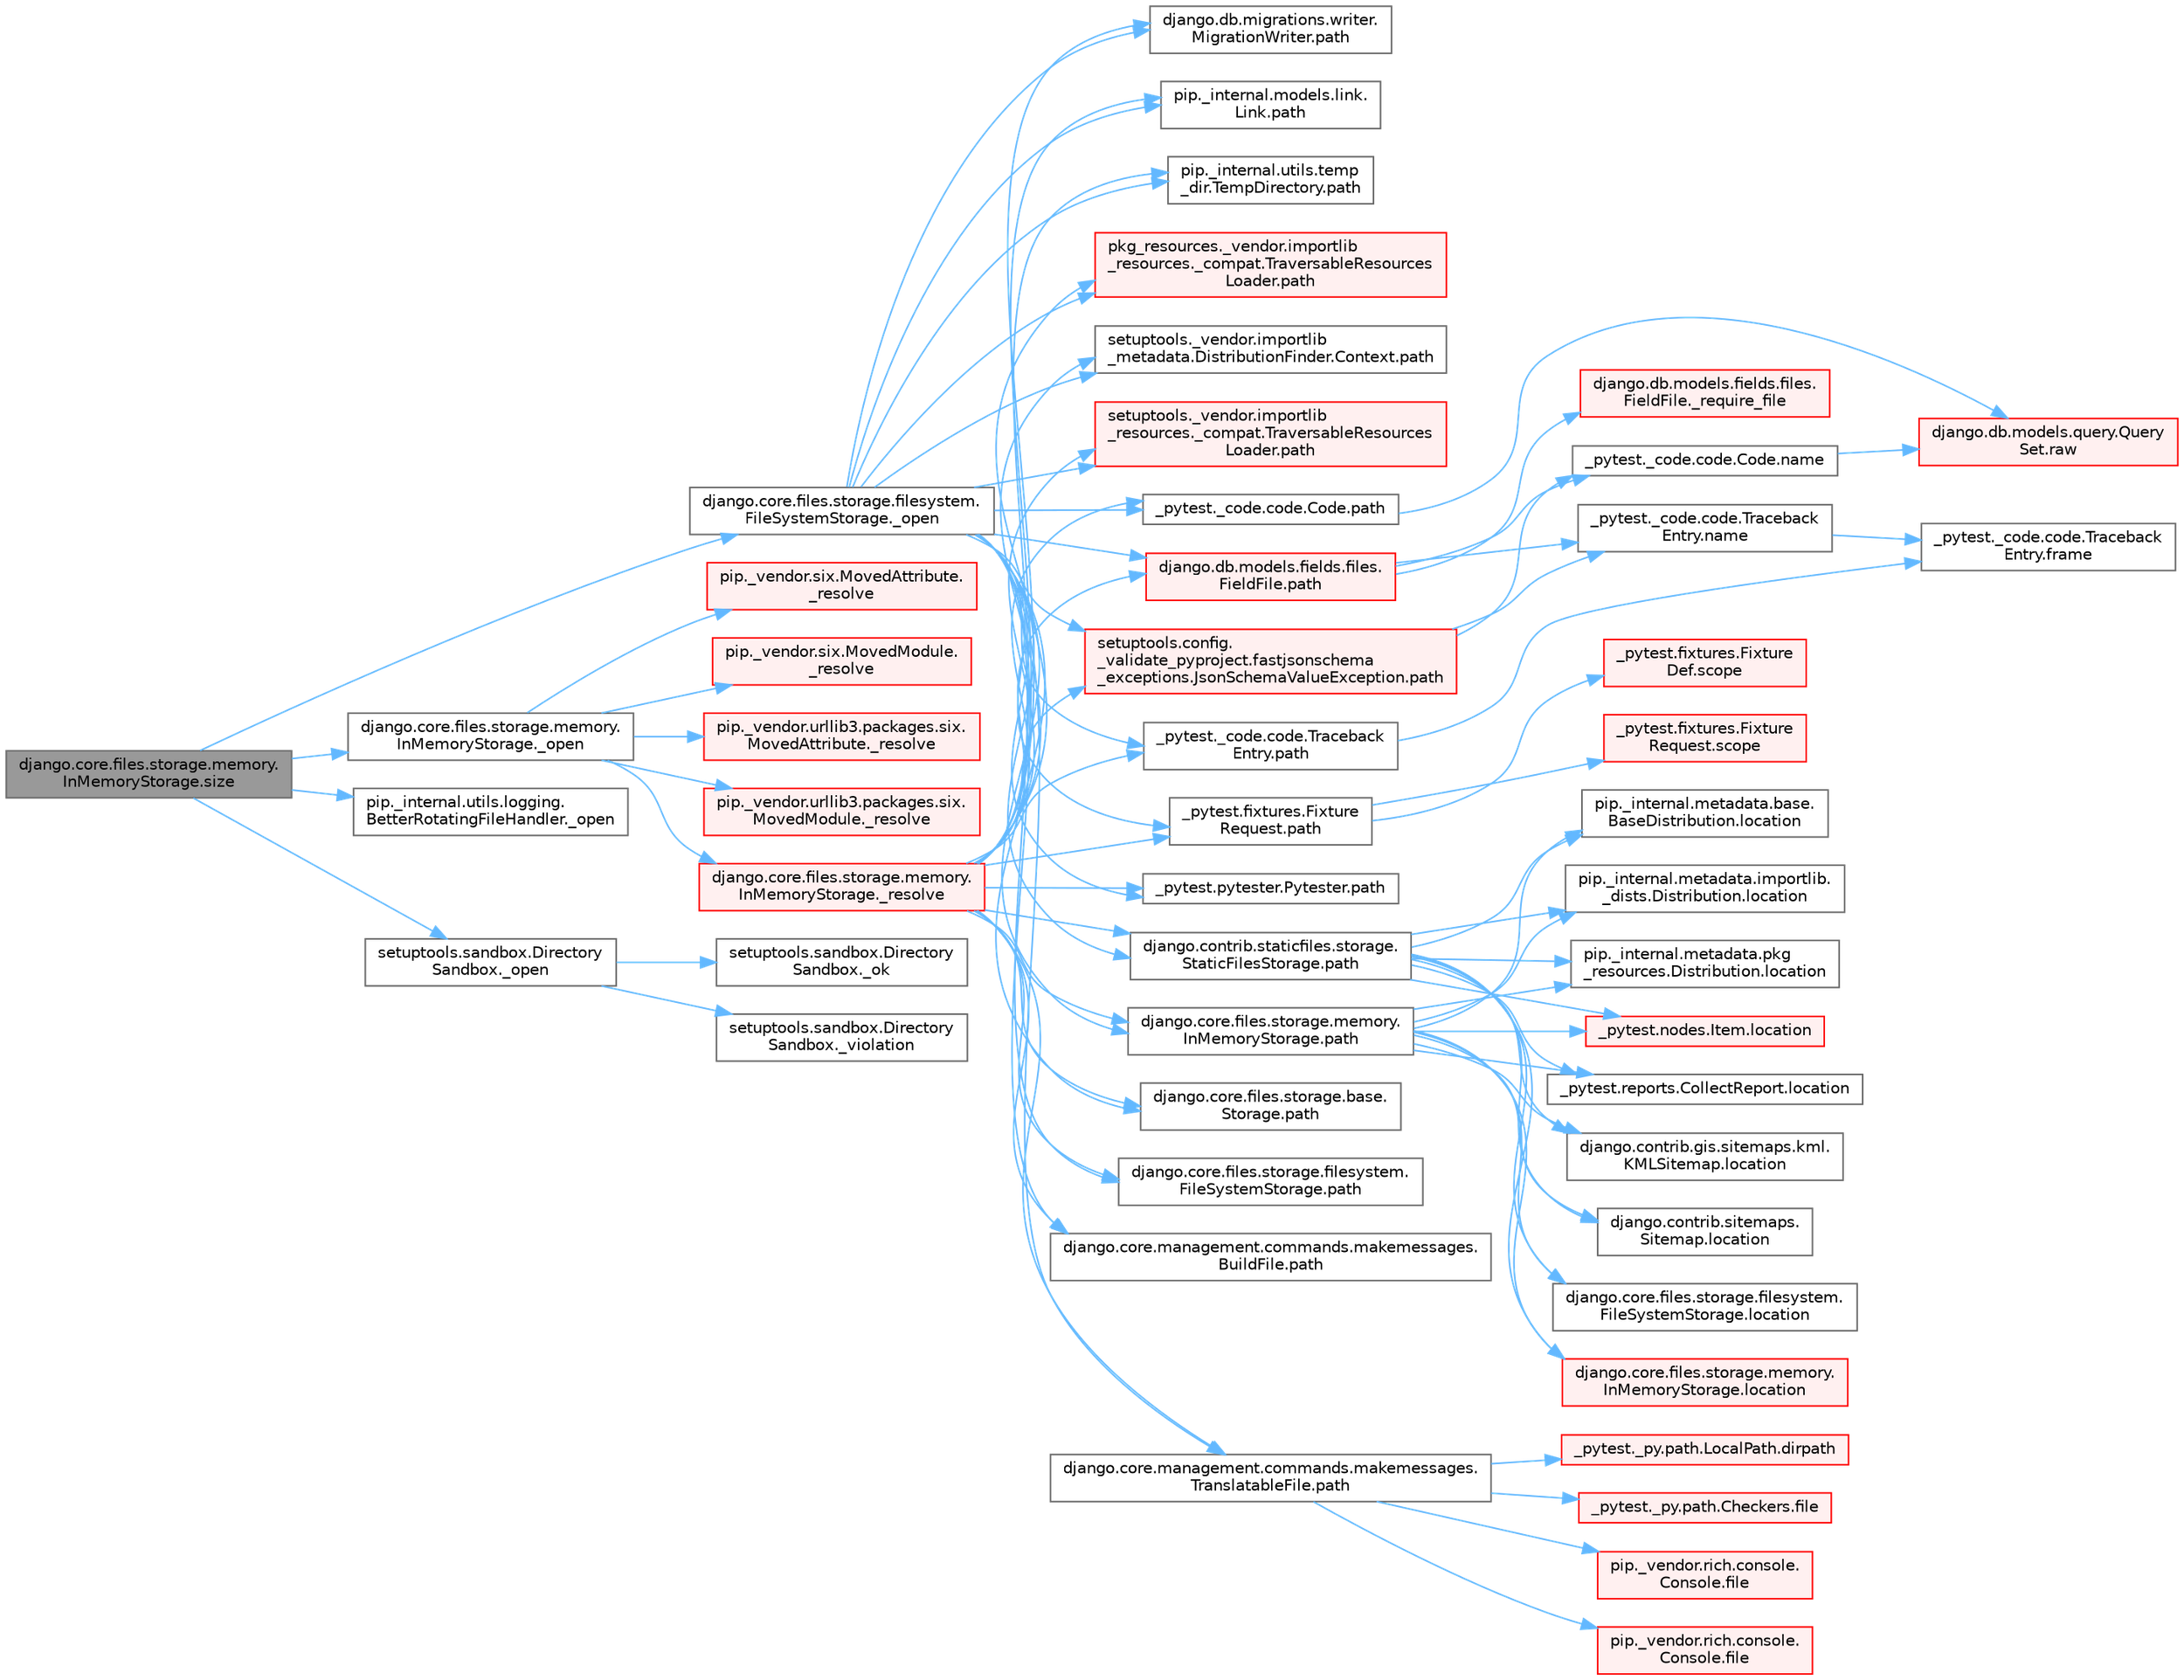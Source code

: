digraph "django.core.files.storage.memory.InMemoryStorage.size"
{
 // LATEX_PDF_SIZE
  bgcolor="transparent";
  edge [fontname=Helvetica,fontsize=10,labelfontname=Helvetica,labelfontsize=10];
  node [fontname=Helvetica,fontsize=10,shape=box,height=0.2,width=0.4];
  rankdir="LR";
  Node1 [id="Node000001",label="django.core.files.storage.memory.\lInMemoryStorage.size",height=0.2,width=0.4,color="gray40", fillcolor="grey60", style="filled", fontcolor="black",tooltip=" "];
  Node1 -> Node2 [id="edge1_Node000001_Node000002",color="steelblue1",style="solid",tooltip=" "];
  Node2 [id="Node000002",label="django.core.files.storage.filesystem.\lFileSystemStorage._open",height=0.2,width=0.4,color="grey40", fillcolor="white", style="filled",URL="$classdjango_1_1core_1_1files_1_1storage_1_1filesystem_1_1_file_system_storage.html#ae445f45c773bb251ff7fe2250623a527",tooltip=" "];
  Node2 -> Node3 [id="edge2_Node000002_Node000003",color="steelblue1",style="solid",tooltip=" "];
  Node3 [id="Node000003",label="_pytest._code.code.Code.path",height=0.2,width=0.4,color="grey40", fillcolor="white", style="filled",URL="$class__pytest_1_1__code_1_1code_1_1_code.html#a1dae55e90750fe77c7517f806a14d864",tooltip=" "];
  Node3 -> Node4 [id="edge3_Node000003_Node000004",color="steelblue1",style="solid",tooltip=" "];
  Node4 [id="Node000004",label="django.db.models.query.Query\lSet.raw",height=0.2,width=0.4,color="red", fillcolor="#FFF0F0", style="filled",URL="$classdjango_1_1db_1_1models_1_1query_1_1_query_set.html#abce199e3993658459fb2f7c2719daa45",tooltip="PUBLIC METHODS THAT RETURN A QUERYSET SUBCLASS #."];
  Node2 -> Node15 [id="edge4_Node000002_Node000015",color="steelblue1",style="solid",tooltip=" "];
  Node15 [id="Node000015",label="_pytest._code.code.Traceback\lEntry.path",height=0.2,width=0.4,color="grey40", fillcolor="white", style="filled",URL="$class__pytest_1_1__code_1_1code_1_1_traceback_entry.html#a5a88b9ae4623733566450a9e7d8387c0",tooltip=" "];
  Node15 -> Node16 [id="edge5_Node000015_Node000016",color="steelblue1",style="solid",tooltip=" "];
  Node16 [id="Node000016",label="_pytest._code.code.Traceback\lEntry.frame",height=0.2,width=0.4,color="grey40", fillcolor="white", style="filled",URL="$class__pytest_1_1__code_1_1code_1_1_traceback_entry.html#a8592e8aeeb3804602a1d6c85fc427f1b",tooltip=" "];
  Node2 -> Node17 [id="edge6_Node000002_Node000017",color="steelblue1",style="solid",tooltip=" "];
  Node17 [id="Node000017",label="_pytest.fixtures.Fixture\lRequest.path",height=0.2,width=0.4,color="grey40", fillcolor="white", style="filled",URL="$class__pytest_1_1fixtures_1_1_fixture_request.html#a6f6db59812d121b54cd67d5e434e1451",tooltip=" "];
  Node17 -> Node18 [id="edge7_Node000017_Node000018",color="steelblue1",style="solid",tooltip=" "];
  Node18 [id="Node000018",label="_pytest.fixtures.Fixture\lDef.scope",height=0.2,width=0.4,color="red", fillcolor="#FFF0F0", style="filled",URL="$class__pytest_1_1fixtures_1_1_fixture_def.html#a7631cdae842daae93780def0698acba2",tooltip=" "];
  Node17 -> Node22 [id="edge8_Node000017_Node000022",color="steelblue1",style="solid",tooltip=" "];
  Node22 [id="Node000022",label="_pytest.fixtures.Fixture\lRequest.scope",height=0.2,width=0.4,color="red", fillcolor="#FFF0F0", style="filled",URL="$class__pytest_1_1fixtures_1_1_fixture_request.html#acb5406ee9e8cf7147711b9314b6c951a",tooltip=" "];
  Node2 -> Node23 [id="edge9_Node000002_Node000023",color="steelblue1",style="solid",tooltip=" "];
  Node23 [id="Node000023",label="_pytest.pytester.Pytester.path",height=0.2,width=0.4,color="grey40", fillcolor="white", style="filled",URL="$class__pytest_1_1pytester_1_1_pytester.html#a403c804f74a87f5e5705774fa896cc1f",tooltip=" "];
  Node2 -> Node24 [id="edge10_Node000002_Node000024",color="steelblue1",style="solid",tooltip=" "];
  Node24 [id="Node000024",label="django.contrib.staticfiles.storage.\lStaticFilesStorage.path",height=0.2,width=0.4,color="grey40", fillcolor="white", style="filled",URL="$classdjango_1_1contrib_1_1staticfiles_1_1storage_1_1_static_files_storage.html#a4e96cc92fbde7423d1b74f3a50fc0bf6",tooltip=" "];
  Node24 -> Node25 [id="edge11_Node000024_Node000025",color="steelblue1",style="solid",tooltip=" "];
  Node25 [id="Node000025",label="_pytest.nodes.Item.location",height=0.2,width=0.4,color="red", fillcolor="#FFF0F0", style="filled",URL="$class__pytest_1_1nodes_1_1_item.html#a09cd5bab99de1b92a3aa6f76ba8aa206",tooltip=" "];
  Node24 -> Node36 [id="edge12_Node000024_Node000036",color="steelblue1",style="solid",tooltip=" "];
  Node36 [id="Node000036",label="_pytest.reports.CollectReport.location",height=0.2,width=0.4,color="grey40", fillcolor="white", style="filled",URL="$class__pytest_1_1reports_1_1_collect_report.html#a3df6c3a6598c22fd46d30789b1a43393",tooltip=" "];
  Node24 -> Node37 [id="edge13_Node000024_Node000037",color="steelblue1",style="solid",tooltip=" "];
  Node37 [id="Node000037",label="django.contrib.gis.sitemaps.kml.\lKMLSitemap.location",height=0.2,width=0.4,color="grey40", fillcolor="white", style="filled",URL="$classdjango_1_1contrib_1_1gis_1_1sitemaps_1_1kml_1_1_k_m_l_sitemap.html#aeae9b718dc149bb1b470a9c52ac5628f",tooltip=" "];
  Node24 -> Node38 [id="edge14_Node000024_Node000038",color="steelblue1",style="solid",tooltip=" "];
  Node38 [id="Node000038",label="django.contrib.sitemaps.\lSitemap.location",height=0.2,width=0.4,color="grey40", fillcolor="white", style="filled",URL="$classdjango_1_1contrib_1_1sitemaps_1_1_sitemap.html#aa50de5996662f62a25b44d826e56f3d1",tooltip=" "];
  Node24 -> Node39 [id="edge15_Node000024_Node000039",color="steelblue1",style="solid",tooltip=" "];
  Node39 [id="Node000039",label="django.core.files.storage.filesystem.\lFileSystemStorage.location",height=0.2,width=0.4,color="grey40", fillcolor="white", style="filled",URL="$classdjango_1_1core_1_1files_1_1storage_1_1filesystem_1_1_file_system_storage.html#a96c687dfbe5a613789ce671d432b4e05",tooltip=" "];
  Node24 -> Node40 [id="edge16_Node000024_Node000040",color="steelblue1",style="solid",tooltip=" "];
  Node40 [id="Node000040",label="django.core.files.storage.memory.\lInMemoryStorage.location",height=0.2,width=0.4,color="red", fillcolor="#FFF0F0", style="filled",URL="$classdjango_1_1core_1_1files_1_1storage_1_1memory_1_1_in_memory_storage.html#ac07879a754326faa2de48cb4929aec21",tooltip=" "];
  Node24 -> Node475 [id="edge17_Node000024_Node000475",color="steelblue1",style="solid",tooltip=" "];
  Node475 [id="Node000475",label="pip._internal.metadata.base.\lBaseDistribution.location",height=0.2,width=0.4,color="grey40", fillcolor="white", style="filled",URL="$classpip_1_1__internal_1_1metadata_1_1base_1_1_base_distribution.html#af41d226a9fda04459c2e55c71152b3b0",tooltip=" "];
  Node24 -> Node476 [id="edge18_Node000024_Node000476",color="steelblue1",style="solid",tooltip=" "];
  Node476 [id="Node000476",label="pip._internal.metadata.importlib.\l_dists.Distribution.location",height=0.2,width=0.4,color="grey40", fillcolor="white", style="filled",URL="$classpip_1_1__internal_1_1metadata_1_1importlib_1_1__dists_1_1_distribution.html#a501af487c943a5f3c1caf6464b7b7abf",tooltip=" "];
  Node24 -> Node477 [id="edge19_Node000024_Node000477",color="steelblue1",style="solid",tooltip=" "];
  Node477 [id="Node000477",label="pip._internal.metadata.pkg\l_resources.Distribution.location",height=0.2,width=0.4,color="grey40", fillcolor="white", style="filled",URL="$classpip_1_1__internal_1_1metadata_1_1pkg__resources_1_1_distribution.html#a0f2f12c49a237ef615c9763d10b66e6b",tooltip=" "];
  Node2 -> Node472 [id="edge20_Node000002_Node000472",color="steelblue1",style="solid",tooltip=" "];
  Node472 [id="Node000472",label="django.core.files.storage.base.\lStorage.path",height=0.2,width=0.4,color="grey40", fillcolor="white", style="filled",URL="$classdjango_1_1core_1_1files_1_1storage_1_1base_1_1_storage.html#a9be8d49a55131dbbab2c5fd57f7e772c",tooltip=" "];
  Node2 -> Node473 [id="edge21_Node000002_Node000473",color="steelblue1",style="solid",tooltip=" "];
  Node473 [id="Node000473",label="django.core.files.storage.filesystem.\lFileSystemStorage.path",height=0.2,width=0.4,color="grey40", fillcolor="white", style="filled",URL="$classdjango_1_1core_1_1files_1_1storage_1_1filesystem_1_1_file_system_storage.html#abf8a7e88eedec3e1b2ea965cc0858d17",tooltip=" "];
  Node2 -> Node474 [id="edge22_Node000002_Node000474",color="steelblue1",style="solid",tooltip=" "];
  Node474 [id="Node000474",label="django.core.files.storage.memory.\lInMemoryStorage.path",height=0.2,width=0.4,color="grey40", fillcolor="white", style="filled",URL="$classdjango_1_1core_1_1files_1_1storage_1_1memory_1_1_in_memory_storage.html#a466c8e28fd11839318d2e4454b8ef89f",tooltip=" "];
  Node474 -> Node25 [id="edge23_Node000474_Node000025",color="steelblue1",style="solid",tooltip=" "];
  Node474 -> Node36 [id="edge24_Node000474_Node000036",color="steelblue1",style="solid",tooltip=" "];
  Node474 -> Node37 [id="edge25_Node000474_Node000037",color="steelblue1",style="solid",tooltip=" "];
  Node474 -> Node38 [id="edge26_Node000474_Node000038",color="steelblue1",style="solid",tooltip=" "];
  Node474 -> Node39 [id="edge27_Node000474_Node000039",color="steelblue1",style="solid",tooltip=" "];
  Node474 -> Node40 [id="edge28_Node000474_Node000040",color="steelblue1",style="solid",tooltip=" "];
  Node474 -> Node475 [id="edge29_Node000474_Node000475",color="steelblue1",style="solid",tooltip=" "];
  Node474 -> Node476 [id="edge30_Node000474_Node000476",color="steelblue1",style="solid",tooltip=" "];
  Node474 -> Node477 [id="edge31_Node000474_Node000477",color="steelblue1",style="solid",tooltip=" "];
  Node2 -> Node478 [id="edge32_Node000002_Node000478",color="steelblue1",style="solid",tooltip=" "];
  Node478 [id="Node000478",label="django.core.management.commands.makemessages.\lBuildFile.path",height=0.2,width=0.4,color="grey40", fillcolor="white", style="filled",URL="$classdjango_1_1core_1_1management_1_1commands_1_1makemessages_1_1_build_file.html#ac06388718e902543bc00a7c6565105fc",tooltip=" "];
  Node2 -> Node479 [id="edge33_Node000002_Node000479",color="steelblue1",style="solid",tooltip=" "];
  Node479 [id="Node000479",label="django.core.management.commands.makemessages.\lTranslatableFile.path",height=0.2,width=0.4,color="grey40", fillcolor="white", style="filled",URL="$classdjango_1_1core_1_1management_1_1commands_1_1makemessages_1_1_translatable_file.html#ad851d5e6b8a65f5915ccfd4a30fb8026",tooltip=" "];
  Node479 -> Node222 [id="edge34_Node000479_Node000222",color="steelblue1",style="solid",tooltip=" "];
  Node222 [id="Node000222",label="_pytest._py.path.LocalPath.dirpath",height=0.2,width=0.4,color="red", fillcolor="#FFF0F0", style="filled",URL="$class__pytest_1_1__py_1_1path_1_1_local_path.html#aa8766bdaffd39f928eaae6f30b741b05",tooltip=" "];
  Node479 -> Node211 [id="edge35_Node000479_Node000211",color="steelblue1",style="solid",tooltip=" "];
  Node211 [id="Node000211",label="_pytest._py.path.Checkers.file",height=0.2,width=0.4,color="red", fillcolor="#FFF0F0", style="filled",URL="$class__pytest_1_1__py_1_1path_1_1_checkers.html#a53705ca38cbf2fb29d34914af4b5003d",tooltip=" "];
  Node479 -> Node213 [id="edge36_Node000479_Node000213",color="steelblue1",style="solid",tooltip=" "];
  Node213 [id="Node000213",label="pip._vendor.rich.console.\lConsole.file",height=0.2,width=0.4,color="red", fillcolor="#FFF0F0", style="filled",URL="$classpip_1_1__vendor_1_1rich_1_1console_1_1_console.html#af37c1c8bfe4a9b4dcd3b0ff2d14357bf",tooltip=" "];
  Node479 -> Node214 [id="edge37_Node000479_Node000214",color="steelblue1",style="solid",tooltip=" "];
  Node214 [id="Node000214",label="pip._vendor.rich.console.\lConsole.file",height=0.2,width=0.4,color="red", fillcolor="#FFF0F0", style="filled",URL="$classpip_1_1__vendor_1_1rich_1_1console_1_1_console.html#aeea14249658b94049a5be89c15fd5bc1",tooltip=" "];
  Node2 -> Node480 [id="edge38_Node000002_Node000480",color="steelblue1",style="solid",tooltip=" "];
  Node480 [id="Node000480",label="django.db.migrations.writer.\lMigrationWriter.path",height=0.2,width=0.4,color="grey40", fillcolor="white", style="filled",URL="$classdjango_1_1db_1_1migrations_1_1writer_1_1_migration_writer.html#a45469d67e8f80996c982470d36136184",tooltip=" "];
  Node2 -> Node481 [id="edge39_Node000002_Node000481",color="steelblue1",style="solid",tooltip=" "];
  Node481 [id="Node000481",label="django.db.models.fields.files.\lFieldFile.path",height=0.2,width=0.4,color="red", fillcolor="#FFF0F0", style="filled",URL="$classdjango_1_1db_1_1models_1_1fields_1_1files_1_1_field_file.html#ae91c4ed0643fb9bd8959d0db8eb44f80",tooltip=" "];
  Node481 -> Node482 [id="edge40_Node000481_Node000482",color="steelblue1",style="solid",tooltip=" "];
  Node482 [id="Node000482",label="django.db.models.fields.files.\lFieldFile._require_file",height=0.2,width=0.4,color="red", fillcolor="#FFF0F0", style="filled",URL="$classdjango_1_1db_1_1models_1_1fields_1_1files_1_1_field_file.html#a1cac893f5b8a18de2457265f1bf93b47",tooltip=" "];
  Node481 -> Node398 [id="edge41_Node000481_Node000398",color="steelblue1",style="solid",tooltip=" "];
  Node398 [id="Node000398",label="_pytest._code.code.Code.name",height=0.2,width=0.4,color="grey40", fillcolor="white", style="filled",URL="$class__pytest_1_1__code_1_1code_1_1_code.html#a1f3cbc53ca6df4a1bab12183694b6e78",tooltip=" "];
  Node398 -> Node4 [id="edge42_Node000398_Node000004",color="steelblue1",style="solid",tooltip=" "];
  Node481 -> Node399 [id="edge43_Node000481_Node000399",color="steelblue1",style="solid",tooltip=" "];
  Node399 [id="Node000399",label="_pytest._code.code.Traceback\lEntry.name",height=0.2,width=0.4,color="grey40", fillcolor="white", style="filled",URL="$class__pytest_1_1__code_1_1code_1_1_traceback_entry.html#a106b95c0753f41669fbfb8ee4c11ad3d",tooltip=" "];
  Node399 -> Node16 [id="edge44_Node000399_Node000016",color="steelblue1",style="solid",tooltip=" "];
  Node2 -> Node577 [id="edge45_Node000002_Node000577",color="steelblue1",style="solid",tooltip=" "];
  Node577 [id="Node000577",label="pip._internal.models.link.\lLink.path",height=0.2,width=0.4,color="grey40", fillcolor="white", style="filled",URL="$classpip_1_1__internal_1_1models_1_1link_1_1_link.html#a30f454216dcb615e3ed986238490f180",tooltip=" "];
  Node2 -> Node578 [id="edge46_Node000002_Node000578",color="steelblue1",style="solid",tooltip=" "];
  Node578 [id="Node000578",label="pip._internal.utils.temp\l_dir.TempDirectory.path",height=0.2,width=0.4,color="grey40", fillcolor="white", style="filled",URL="$classpip_1_1__internal_1_1utils_1_1temp__dir_1_1_temp_directory.html#afe6b2d95c070c6570957de5696ff3a6e",tooltip=" "];
  Node2 -> Node579 [id="edge47_Node000002_Node000579",color="steelblue1",style="solid",tooltip=" "];
  Node579 [id="Node000579",label="pkg_resources._vendor.importlib\l_resources._compat.TraversableResources\lLoader.path",height=0.2,width=0.4,color="red", fillcolor="#FFF0F0", style="filled",URL="$classpkg__resources_1_1__vendor_1_1importlib__resources_1_1__compat_1_1_traversable_resources_loader.html#acfc17872a53cbe02f6c34eda2bb162f2",tooltip=" "];
  Node2 -> Node581 [id="edge48_Node000002_Node000581",color="steelblue1",style="solid",tooltip=" "];
  Node581 [id="Node000581",label="setuptools._vendor.importlib\l_metadata.DistributionFinder.Context.path",height=0.2,width=0.4,color="grey40", fillcolor="white", style="filled",URL="$classsetuptools_1_1__vendor_1_1importlib__metadata_1_1_distribution_finder_1_1_context.html#a84a429ddce40738ea5c0edb53799ee8d",tooltip=" "];
  Node2 -> Node582 [id="edge49_Node000002_Node000582",color="steelblue1",style="solid",tooltip=" "];
  Node582 [id="Node000582",label="setuptools._vendor.importlib\l_resources._compat.TraversableResources\lLoader.path",height=0.2,width=0.4,color="red", fillcolor="#FFF0F0", style="filled",URL="$classsetuptools_1_1__vendor_1_1importlib__resources_1_1__compat_1_1_traversable_resources_loader.html#a9b9cf5b6723d48f7a779b6ae71d53699",tooltip=" "];
  Node2 -> Node583 [id="edge50_Node000002_Node000583",color="steelblue1",style="solid",tooltip=" "];
  Node583 [id="Node000583",label="setuptools.config.\l_validate_pyproject.fastjsonschema\l_exceptions.JsonSchemaValueException.path",height=0.2,width=0.4,color="red", fillcolor="#FFF0F0", style="filled",URL="$classsetuptools_1_1config_1_1__validate__pyproject_1_1fastjsonschema__exceptions_1_1_json_schema_value_exception.html#a59179b3d1dc16c7087530bbc10bcf857",tooltip=" "];
  Node583 -> Node398 [id="edge51_Node000583_Node000398",color="steelblue1",style="solid",tooltip=" "];
  Node583 -> Node399 [id="edge52_Node000583_Node000399",color="steelblue1",style="solid",tooltip=" "];
  Node1 -> Node469 [id="edge53_Node000001_Node000469",color="steelblue1",style="solid",tooltip=" "];
  Node469 [id="Node000469",label="django.core.files.storage.memory.\lInMemoryStorage._open",height=0.2,width=0.4,color="grey40", fillcolor="white", style="filled",URL="$classdjango_1_1core_1_1files_1_1storage_1_1memory_1_1_in_memory_storage.html#a231590e7e3409983dc531aeb9708daeb",tooltip=" "];
  Node469 -> Node470 [id="edge54_Node000469_Node000470",color="steelblue1",style="solid",tooltip=" "];
  Node470 [id="Node000470",label="django.core.files.storage.memory.\lInMemoryStorage._resolve",height=0.2,width=0.4,color="red", fillcolor="#FFF0F0", style="filled",URL="$classdjango_1_1core_1_1files_1_1storage_1_1memory_1_1_in_memory_storage.html#a2bef8461f4f35675479c14e705ed4055",tooltip=" "];
  Node470 -> Node3 [id="edge55_Node000470_Node000003",color="steelblue1",style="solid",tooltip=" "];
  Node470 -> Node15 [id="edge56_Node000470_Node000015",color="steelblue1",style="solid",tooltip=" "];
  Node470 -> Node17 [id="edge57_Node000470_Node000017",color="steelblue1",style="solid",tooltip=" "];
  Node470 -> Node23 [id="edge58_Node000470_Node000023",color="steelblue1",style="solid",tooltip=" "];
  Node470 -> Node24 [id="edge59_Node000470_Node000024",color="steelblue1",style="solid",tooltip=" "];
  Node470 -> Node472 [id="edge60_Node000470_Node000472",color="steelblue1",style="solid",tooltip=" "];
  Node470 -> Node473 [id="edge61_Node000470_Node000473",color="steelblue1",style="solid",tooltip=" "];
  Node470 -> Node474 [id="edge62_Node000470_Node000474",color="steelblue1",style="solid",tooltip=" "];
  Node470 -> Node478 [id="edge63_Node000470_Node000478",color="steelblue1",style="solid",tooltip=" "];
  Node470 -> Node479 [id="edge64_Node000470_Node000479",color="steelblue1",style="solid",tooltip=" "];
  Node470 -> Node480 [id="edge65_Node000470_Node000480",color="steelblue1",style="solid",tooltip=" "];
  Node470 -> Node481 [id="edge66_Node000470_Node000481",color="steelblue1",style="solid",tooltip=" "];
  Node470 -> Node577 [id="edge67_Node000470_Node000577",color="steelblue1",style="solid",tooltip=" "];
  Node470 -> Node578 [id="edge68_Node000470_Node000578",color="steelblue1",style="solid",tooltip=" "];
  Node470 -> Node579 [id="edge69_Node000470_Node000579",color="steelblue1",style="solid",tooltip=" "];
  Node470 -> Node581 [id="edge70_Node000470_Node000581",color="steelblue1",style="solid",tooltip=" "];
  Node470 -> Node582 [id="edge71_Node000470_Node000582",color="steelblue1",style="solid",tooltip=" "];
  Node470 -> Node583 [id="edge72_Node000470_Node000583",color="steelblue1",style="solid",tooltip=" "];
  Node469 -> Node3000 [id="edge73_Node000469_Node003000",color="steelblue1",style="solid",tooltip=" "];
  Node3000 [id="Node003000",label="pip._vendor.six.MovedAttribute.\l_resolve",height=0.2,width=0.4,color="red", fillcolor="#FFF0F0", style="filled",URL="$classpip_1_1__vendor_1_1six_1_1_moved_attribute.html#a60cdbd707c7d372e9a6717aaf5ed4ab9",tooltip=" "];
  Node469 -> Node3005 [id="edge74_Node000469_Node003005",color="steelblue1",style="solid",tooltip=" "];
  Node3005 [id="Node003005",label="pip._vendor.six.MovedModule.\l_resolve",height=0.2,width=0.4,color="red", fillcolor="#FFF0F0", style="filled",URL="$classpip_1_1__vendor_1_1six_1_1_moved_module.html#acea4af6aa51f51333372d3c5e8858c44",tooltip=" "];
  Node469 -> Node3006 [id="edge75_Node000469_Node003006",color="steelblue1",style="solid",tooltip=" "];
  Node3006 [id="Node003006",label="pip._vendor.urllib3.packages.six.\lMovedAttribute._resolve",height=0.2,width=0.4,color="red", fillcolor="#FFF0F0", style="filled",URL="$classpip_1_1__vendor_1_1urllib3_1_1packages_1_1six_1_1_moved_attribute.html#a0829a257e906c213c037f0f1cdc08794",tooltip=" "];
  Node469 -> Node3008 [id="edge76_Node000469_Node003008",color="steelblue1",style="solid",tooltip=" "];
  Node3008 [id="Node003008",label="pip._vendor.urllib3.packages.six.\lMovedModule._resolve",height=0.2,width=0.4,color="red", fillcolor="#FFF0F0", style="filled",URL="$classpip_1_1__vendor_1_1urllib3_1_1packages_1_1six_1_1_moved_module.html#a518e36b4d3dea4fd894912af274793e0",tooltip=" "];
  Node1 -> Node4448 [id="edge77_Node000001_Node004448",color="steelblue1",style="solid",tooltip=" "];
  Node4448 [id="Node004448",label="pip._internal.utils.logging.\lBetterRotatingFileHandler._open",height=0.2,width=0.4,color="grey40", fillcolor="white", style="filled",URL="$classpip_1_1__internal_1_1utils_1_1logging_1_1_better_rotating_file_handler.html#a8278365da0e76c96156783f3abec969b",tooltip=" "];
  Node1 -> Node4449 [id="edge78_Node000001_Node004449",color="steelblue1",style="solid",tooltip=" "];
  Node4449 [id="Node004449",label="setuptools.sandbox.Directory\lSandbox._open",height=0.2,width=0.4,color="grey40", fillcolor="white", style="filled",URL="$classsetuptools_1_1sandbox_1_1_directory_sandbox.html#adde036059e5fcd0e0655278d744b99db",tooltip=" "];
  Node4449 -> Node117 [id="edge79_Node004449_Node000117",color="steelblue1",style="solid",tooltip=" "];
  Node117 [id="Node000117",label="setuptools.sandbox.Directory\lSandbox._ok",height=0.2,width=0.4,color="grey40", fillcolor="white", style="filled",URL="$classsetuptools_1_1sandbox_1_1_directory_sandbox.html#abfdcff9b89e73dd53456f61f8e4faffe",tooltip=" "];
  Node4449 -> Node118 [id="edge80_Node004449_Node000118",color="steelblue1",style="solid",tooltip=" "];
  Node118 [id="Node000118",label="setuptools.sandbox.Directory\lSandbox._violation",height=0.2,width=0.4,color="grey40", fillcolor="white", style="filled",URL="$classsetuptools_1_1sandbox_1_1_directory_sandbox.html#a8c89d3b8ec435167b115d5baa50e244f",tooltip=" "];
}
